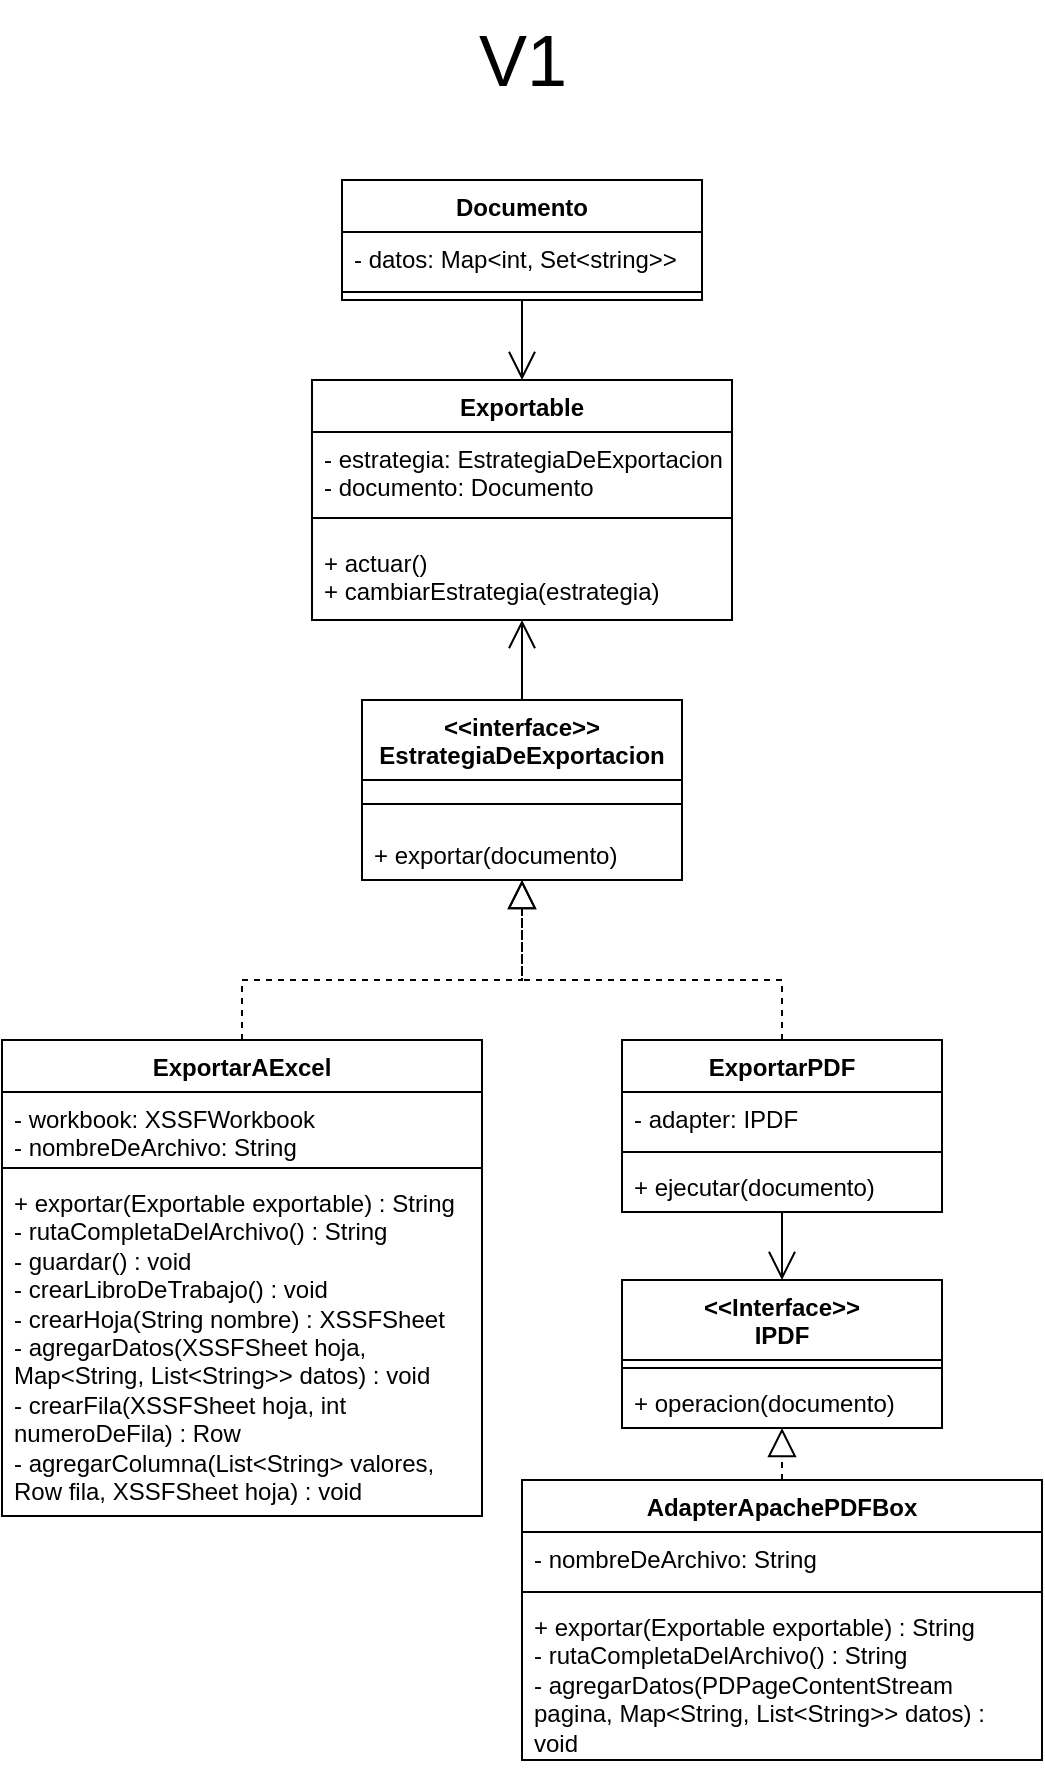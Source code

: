 <mxfile version="24.6.4" type="device">
  <diagram name="Página-1" id="m3YiKb1pOxPoElPiLpKl">
    <mxGraphModel dx="3531" dy="483" grid="1" gridSize="10" guides="1" tooltips="1" connect="1" arrows="1" fold="1" page="1" pageScale="1" pageWidth="827" pageHeight="1169" math="0" shadow="0">
      <root>
        <mxCell id="0" />
        <mxCell id="1" parent="0" />
        <mxCell id="AN9zDlKNwb55fskblCpH-2" value="Documento" style="swimlane;fontStyle=1;align=center;verticalAlign=top;childLayout=stackLayout;horizontal=1;startSize=26;horizontalStack=0;resizeParent=1;resizeParentMax=0;resizeLast=0;collapsible=1;marginBottom=0;whiteSpace=wrap;html=1;" parent="1" vertex="1">
          <mxGeometry x="-1490" y="180" width="180" height="60" as="geometry" />
        </mxCell>
        <mxCell id="AN9zDlKNwb55fskblCpH-3" value="- datos: Map&amp;lt;int, Set&amp;lt;string&amp;gt;&amp;gt;" style="text;strokeColor=none;fillColor=none;align=left;verticalAlign=top;spacingLeft=4;spacingRight=4;overflow=hidden;rotatable=0;points=[[0,0.5],[1,0.5]];portConstraint=eastwest;whiteSpace=wrap;html=1;" parent="AN9zDlKNwb55fskblCpH-2" vertex="1">
          <mxGeometry y="26" width="180" height="26" as="geometry" />
        </mxCell>
        <mxCell id="AN9zDlKNwb55fskblCpH-4" value="" style="line;strokeWidth=1;fillColor=none;align=left;verticalAlign=middle;spacingTop=-1;spacingLeft=3;spacingRight=3;rotatable=0;labelPosition=right;points=[];portConstraint=eastwest;strokeColor=inherit;" parent="AN9zDlKNwb55fskblCpH-2" vertex="1">
          <mxGeometry y="52" width="180" height="8" as="geometry" />
        </mxCell>
        <mxCell id="AN9zDlKNwb55fskblCpH-6" value="Exportable" style="swimlane;fontStyle=1;align=center;verticalAlign=top;childLayout=stackLayout;horizontal=1;startSize=26;horizontalStack=0;resizeParent=1;resizeParentMax=0;resizeLast=0;collapsible=1;marginBottom=0;whiteSpace=wrap;html=1;" parent="1" vertex="1">
          <mxGeometry x="-1505" y="280" width="210" height="120" as="geometry" />
        </mxCell>
        <mxCell id="AN9zDlKNwb55fskblCpH-7" value="&lt;div&gt;- estrategia: EstrategiaDeExportacion&lt;br&gt;&lt;/div&gt;&lt;div&gt;- documento: Documento&lt;br&gt;&lt;/div&gt;" style="text;strokeColor=none;fillColor=none;align=left;verticalAlign=top;spacingLeft=4;spacingRight=4;overflow=hidden;rotatable=0;points=[[0,0.5],[1,0.5]];portConstraint=eastwest;whiteSpace=wrap;html=1;" parent="AN9zDlKNwb55fskblCpH-6" vertex="1">
          <mxGeometry y="26" width="210" height="34" as="geometry" />
        </mxCell>
        <mxCell id="AN9zDlKNwb55fskblCpH-8" value="" style="line;strokeWidth=1;fillColor=none;align=left;verticalAlign=middle;spacingTop=-1;spacingLeft=3;spacingRight=3;rotatable=0;labelPosition=right;points=[];portConstraint=eastwest;strokeColor=inherit;" parent="AN9zDlKNwb55fskblCpH-6" vertex="1">
          <mxGeometry y="60" width="210" height="18" as="geometry" />
        </mxCell>
        <mxCell id="AN9zDlKNwb55fskblCpH-9" value="&lt;div&gt;+ actuar()&lt;/div&gt;&lt;div&gt;+ cambiarEstrategia(estrategia)&lt;br&gt;&lt;/div&gt;" style="text;strokeColor=none;fillColor=none;align=left;verticalAlign=top;spacingLeft=4;spacingRight=4;overflow=hidden;rotatable=0;points=[[0,0.5],[1,0.5]];portConstraint=eastwest;whiteSpace=wrap;html=1;" parent="AN9zDlKNwb55fskblCpH-6" vertex="1">
          <mxGeometry y="78" width="210" height="42" as="geometry" />
        </mxCell>
        <mxCell id="AN9zDlKNwb55fskblCpH-10" value="ExportarAExcel" style="swimlane;fontStyle=1;align=center;verticalAlign=top;childLayout=stackLayout;horizontal=1;startSize=26;horizontalStack=0;resizeParent=1;resizeParentMax=0;resizeLast=0;collapsible=1;marginBottom=0;whiteSpace=wrap;html=1;" parent="1" vertex="1">
          <mxGeometry x="-1660" y="610" width="240" height="238" as="geometry" />
        </mxCell>
        <mxCell id="AN9zDlKNwb55fskblCpH-11" value="&lt;div&gt;- workbook: XSSFWorkbook&lt;/div&gt;&lt;div&gt;- nombreDeArchivo: String&lt;br&gt;&lt;/div&gt;" style="text;strokeColor=none;fillColor=none;align=left;verticalAlign=top;spacingLeft=4;spacingRight=4;overflow=hidden;rotatable=0;points=[[0,0.5],[1,0.5]];portConstraint=eastwest;whiteSpace=wrap;html=1;" parent="AN9zDlKNwb55fskblCpH-10" vertex="1">
          <mxGeometry y="26" width="240" height="34" as="geometry" />
        </mxCell>
        <mxCell id="AN9zDlKNwb55fskblCpH-12" value="" style="line;strokeWidth=1;fillColor=none;align=left;verticalAlign=middle;spacingTop=-1;spacingLeft=3;spacingRight=3;rotatable=0;labelPosition=right;points=[];portConstraint=eastwest;strokeColor=inherit;" parent="AN9zDlKNwb55fskblCpH-10" vertex="1">
          <mxGeometry y="60" width="240" height="8" as="geometry" />
        </mxCell>
        <mxCell id="AN9zDlKNwb55fskblCpH-13" value="&lt;div&gt;+ exportar(Exportable exportable) : String&lt;br&gt;&lt;/div&gt;&lt;div&gt;- rutaCompletaDelArchivo() : String&lt;/div&gt;&lt;div&gt;- guardar() : void&lt;/div&gt;&lt;div&gt;- crearLibroDeTrabajo() : void&lt;/div&gt;&lt;div&gt;- crearHoja(String nombre) : XSSFSheet&lt;/div&gt;&lt;div&gt;- agregarDatos(XSSFSheet hoja, Map&amp;lt;String, List&amp;lt;String&amp;gt;&amp;gt; datos) : void&lt;/div&gt;&lt;div&gt;- crearFila(XSSFSheet hoja, int numeroDeFila) : Row&lt;/div&gt;&lt;div&gt;- agregarColumna(List&amp;lt;String&amp;gt; valores, Row fila, XSSFSheet hoja) : void&lt;br&gt;&lt;/div&gt;" style="text;strokeColor=none;fillColor=none;align=left;verticalAlign=top;spacingLeft=4;spacingRight=4;overflow=hidden;rotatable=0;points=[[0,0.5],[1,0.5]];portConstraint=eastwest;whiteSpace=wrap;html=1;" parent="AN9zDlKNwb55fskblCpH-10" vertex="1">
          <mxGeometry y="68" width="240" height="170" as="geometry" />
        </mxCell>
        <mxCell id="AN9zDlKNwb55fskblCpH-14" value="&amp;lt;&amp;lt;Interface&amp;gt;&amp;gt;&lt;br&gt;&lt;div&gt;IPDF&lt;/div&gt;" style="swimlane;fontStyle=1;align=center;verticalAlign=top;childLayout=stackLayout;horizontal=1;startSize=40;horizontalStack=0;resizeParent=1;resizeParentMax=0;resizeLast=0;collapsible=1;marginBottom=0;whiteSpace=wrap;html=1;" parent="1" vertex="1">
          <mxGeometry x="-1350" y="730" width="160" height="74" as="geometry" />
        </mxCell>
        <mxCell id="AN9zDlKNwb55fskblCpH-16" value="" style="line;strokeWidth=1;fillColor=none;align=left;verticalAlign=middle;spacingTop=-1;spacingLeft=3;spacingRight=3;rotatable=0;labelPosition=right;points=[];portConstraint=eastwest;strokeColor=inherit;" parent="AN9zDlKNwb55fskblCpH-14" vertex="1">
          <mxGeometry y="40" width="160" height="8" as="geometry" />
        </mxCell>
        <mxCell id="AN9zDlKNwb55fskblCpH-17" value="+ operacion(documento)" style="text;strokeColor=none;fillColor=none;align=left;verticalAlign=top;spacingLeft=4;spacingRight=4;overflow=hidden;rotatable=0;points=[[0,0.5],[1,0.5]];portConstraint=eastwest;whiteSpace=wrap;html=1;" parent="AN9zDlKNwb55fskblCpH-14" vertex="1">
          <mxGeometry y="48" width="160" height="26" as="geometry" />
        </mxCell>
        <mxCell id="AN9zDlKNwb55fskblCpH-18" value="AdapterApachePDFBox" style="swimlane;fontStyle=1;align=center;verticalAlign=top;childLayout=stackLayout;horizontal=1;startSize=26;horizontalStack=0;resizeParent=1;resizeParentMax=0;resizeLast=0;collapsible=1;marginBottom=0;whiteSpace=wrap;html=1;" parent="1" vertex="1">
          <mxGeometry x="-1400" y="830" width="260" height="140" as="geometry" />
        </mxCell>
        <mxCell id="AN9zDlKNwb55fskblCpH-19" value="- nombreDeArchivo: String" style="text;strokeColor=none;fillColor=none;align=left;verticalAlign=top;spacingLeft=4;spacingRight=4;overflow=hidden;rotatable=0;points=[[0,0.5],[1,0.5]];portConstraint=eastwest;whiteSpace=wrap;html=1;" parent="AN9zDlKNwb55fskblCpH-18" vertex="1">
          <mxGeometry y="26" width="260" height="26" as="geometry" />
        </mxCell>
        <mxCell id="AN9zDlKNwb55fskblCpH-20" value="" style="line;strokeWidth=1;fillColor=none;align=left;verticalAlign=middle;spacingTop=-1;spacingLeft=3;spacingRight=3;rotatable=0;labelPosition=right;points=[];portConstraint=eastwest;strokeColor=inherit;" parent="AN9zDlKNwb55fskblCpH-18" vertex="1">
          <mxGeometry y="52" width="260" height="8" as="geometry" />
        </mxCell>
        <mxCell id="AN9zDlKNwb55fskblCpH-21" value="&lt;div&gt;+ exportar(Exportable exportable) : String&lt;/div&gt;&lt;div&gt;- rutaCompletaDelArchivo() : String&lt;/div&gt;&lt;div&gt;- agregarDatos(PDPageContentStream pagina, Map&amp;lt;String, List&amp;lt;String&amp;gt;&amp;gt; datos) : void &lt;br&gt;&lt;/div&gt;" style="text;strokeColor=none;fillColor=none;align=left;verticalAlign=top;spacingLeft=4;spacingRight=4;overflow=hidden;rotatable=0;points=[[0,0.5],[1,0.5]];portConstraint=eastwest;whiteSpace=wrap;html=1;" parent="AN9zDlKNwb55fskblCpH-18" vertex="1">
          <mxGeometry y="60" width="260" height="80" as="geometry" />
        </mxCell>
        <mxCell id="AN9zDlKNwb55fskblCpH-22" value="ExportarPDF" style="swimlane;fontStyle=1;align=center;verticalAlign=top;childLayout=stackLayout;horizontal=1;startSize=26;horizontalStack=0;resizeParent=1;resizeParentMax=0;resizeLast=0;collapsible=1;marginBottom=0;whiteSpace=wrap;html=1;" parent="1" vertex="1">
          <mxGeometry x="-1350" y="610" width="160" height="86" as="geometry" />
        </mxCell>
        <mxCell id="AN9zDlKNwb55fskblCpH-23" value="- adapter: IPDF" style="text;strokeColor=none;fillColor=none;align=left;verticalAlign=top;spacingLeft=4;spacingRight=4;overflow=hidden;rotatable=0;points=[[0,0.5],[1,0.5]];portConstraint=eastwest;whiteSpace=wrap;html=1;" parent="AN9zDlKNwb55fskblCpH-22" vertex="1">
          <mxGeometry y="26" width="160" height="26" as="geometry" />
        </mxCell>
        <mxCell id="AN9zDlKNwb55fskblCpH-24" value="" style="line;strokeWidth=1;fillColor=none;align=left;verticalAlign=middle;spacingTop=-1;spacingLeft=3;spacingRight=3;rotatable=0;labelPosition=right;points=[];portConstraint=eastwest;strokeColor=inherit;" parent="AN9zDlKNwb55fskblCpH-22" vertex="1">
          <mxGeometry y="52" width="160" height="8" as="geometry" />
        </mxCell>
        <mxCell id="AN9zDlKNwb55fskblCpH-25" value="+ ejecutar(documento)" style="text;strokeColor=none;fillColor=none;align=left;verticalAlign=top;spacingLeft=4;spacingRight=4;overflow=hidden;rotatable=0;points=[[0,0.5],[1,0.5]];portConstraint=eastwest;whiteSpace=wrap;html=1;" parent="AN9zDlKNwb55fskblCpH-22" vertex="1">
          <mxGeometry y="60" width="160" height="26" as="geometry" />
        </mxCell>
        <mxCell id="AN9zDlKNwb55fskblCpH-26" value="" style="endArrow=open;endFill=1;endSize=12;html=1;rounded=0;" parent="1" source="AN9zDlKNwb55fskblCpH-2" target="AN9zDlKNwb55fskblCpH-6" edge="1">
          <mxGeometry width="160" relative="1" as="geometry">
            <mxPoint x="-1350" y="340" as="sourcePoint" />
            <mxPoint x="-1405" y="320" as="targetPoint" />
          </mxGeometry>
        </mxCell>
        <mxCell id="AN9zDlKNwb55fskblCpH-27" value="" style="endArrow=open;endFill=1;endSize=12;html=1;rounded=0;" parent="1" source="AN9zDlKNwb55fskblCpH-28" target="AN9zDlKNwb55fskblCpH-6" edge="1">
          <mxGeometry width="160" relative="1" as="geometry">
            <mxPoint x="-1395" y="450" as="sourcePoint" />
            <mxPoint x="-1395" y="330" as="targetPoint" />
          </mxGeometry>
        </mxCell>
        <mxCell id="AN9zDlKNwb55fskblCpH-28" value="&lt;div&gt;&amp;lt;&amp;lt;interface&amp;gt;&amp;gt;&lt;/div&gt;&lt;div&gt;EstrategiaDeExportacion&lt;br&gt;&lt;/div&gt;" style="swimlane;fontStyle=1;align=center;verticalAlign=top;childLayout=stackLayout;horizontal=1;startSize=40;horizontalStack=0;resizeParent=1;resizeParentMax=0;resizeLast=0;collapsible=1;marginBottom=0;whiteSpace=wrap;html=1;" parent="1" vertex="1">
          <mxGeometry x="-1480" y="440" width="160" height="90" as="geometry" />
        </mxCell>
        <mxCell id="AN9zDlKNwb55fskblCpH-30" value="" style="line;strokeWidth=1;fillColor=none;align=left;verticalAlign=middle;spacingTop=-1;spacingLeft=3;spacingRight=3;rotatable=0;labelPosition=right;points=[];portConstraint=eastwest;strokeColor=inherit;" parent="AN9zDlKNwb55fskblCpH-28" vertex="1">
          <mxGeometry y="40" width="160" height="24" as="geometry" />
        </mxCell>
        <mxCell id="AN9zDlKNwb55fskblCpH-31" value="+ exportar(documento)" style="text;strokeColor=none;fillColor=none;align=left;verticalAlign=top;spacingLeft=4;spacingRight=4;overflow=hidden;rotatable=0;points=[[0,0.5],[1,0.5]];portConstraint=eastwest;whiteSpace=wrap;html=1;" parent="AN9zDlKNwb55fskblCpH-28" vertex="1">
          <mxGeometry y="64" width="160" height="26" as="geometry" />
        </mxCell>
        <mxCell id="AN9zDlKNwb55fskblCpH-37" value="" style="endArrow=open;endFill=1;endSize=12;html=1;rounded=0;entryX=0.5;entryY=0;entryDx=0;entryDy=0;" parent="1" source="AN9zDlKNwb55fskblCpH-25" target="AN9zDlKNwb55fskblCpH-14" edge="1">
          <mxGeometry width="160" relative="1" as="geometry">
            <mxPoint x="-1180.5" y="647" as="sourcePoint" />
            <mxPoint x="-1179.5" y="596" as="targetPoint" />
          </mxGeometry>
        </mxCell>
        <mxCell id="AN9zDlKNwb55fskblCpH-44" value="" style="endArrow=block;dashed=1;endFill=0;endSize=12;html=1;rounded=0;" parent="1" source="AN9zDlKNwb55fskblCpH-18" target="AN9zDlKNwb55fskblCpH-14" edge="1">
          <mxGeometry width="160" relative="1" as="geometry">
            <mxPoint x="-1290" y="800" as="sourcePoint" />
            <mxPoint x="-1130" y="800" as="targetPoint" />
          </mxGeometry>
        </mxCell>
        <mxCell id="AN9zDlKNwb55fskblCpH-45" value="" style="endArrow=block;dashed=1;endFill=0;endSize=12;html=1;rounded=0;" parent="1" source="AN9zDlKNwb55fskblCpH-10" target="AN9zDlKNwb55fskblCpH-28" edge="1">
          <mxGeometry width="160" relative="1" as="geometry">
            <mxPoint x="-1440" y="600" as="sourcePoint" />
            <mxPoint x="-1280" y="600" as="targetPoint" />
            <Array as="points">
              <mxPoint x="-1540" y="580" />
              <mxPoint x="-1400" y="580" />
            </Array>
          </mxGeometry>
        </mxCell>
        <mxCell id="AN9zDlKNwb55fskblCpH-47" value="" style="endArrow=block;dashed=1;endFill=0;endSize=12;html=1;rounded=0;" parent="1" source="AN9zDlKNwb55fskblCpH-22" target="AN9zDlKNwb55fskblCpH-28" edge="1">
          <mxGeometry width="160" relative="1" as="geometry">
            <mxPoint x="-1440" y="600" as="sourcePoint" />
            <mxPoint x="-1280" y="600" as="targetPoint" />
            <Array as="points">
              <mxPoint x="-1270" y="580" />
              <mxPoint x="-1400" y="580" />
            </Array>
          </mxGeometry>
        </mxCell>
        <mxCell id="AN9zDlKNwb55fskblCpH-48" value="&lt;font style=&quot;font-size: 36px;&quot;&gt;V1&lt;/font&gt;" style="text;html=1;align=center;verticalAlign=middle;resizable=0;points=[];autosize=1;strokeColor=none;fillColor=none;" parent="1" vertex="1">
          <mxGeometry x="-1435" y="90" width="70" height="60" as="geometry" />
        </mxCell>
      </root>
    </mxGraphModel>
  </diagram>
</mxfile>

